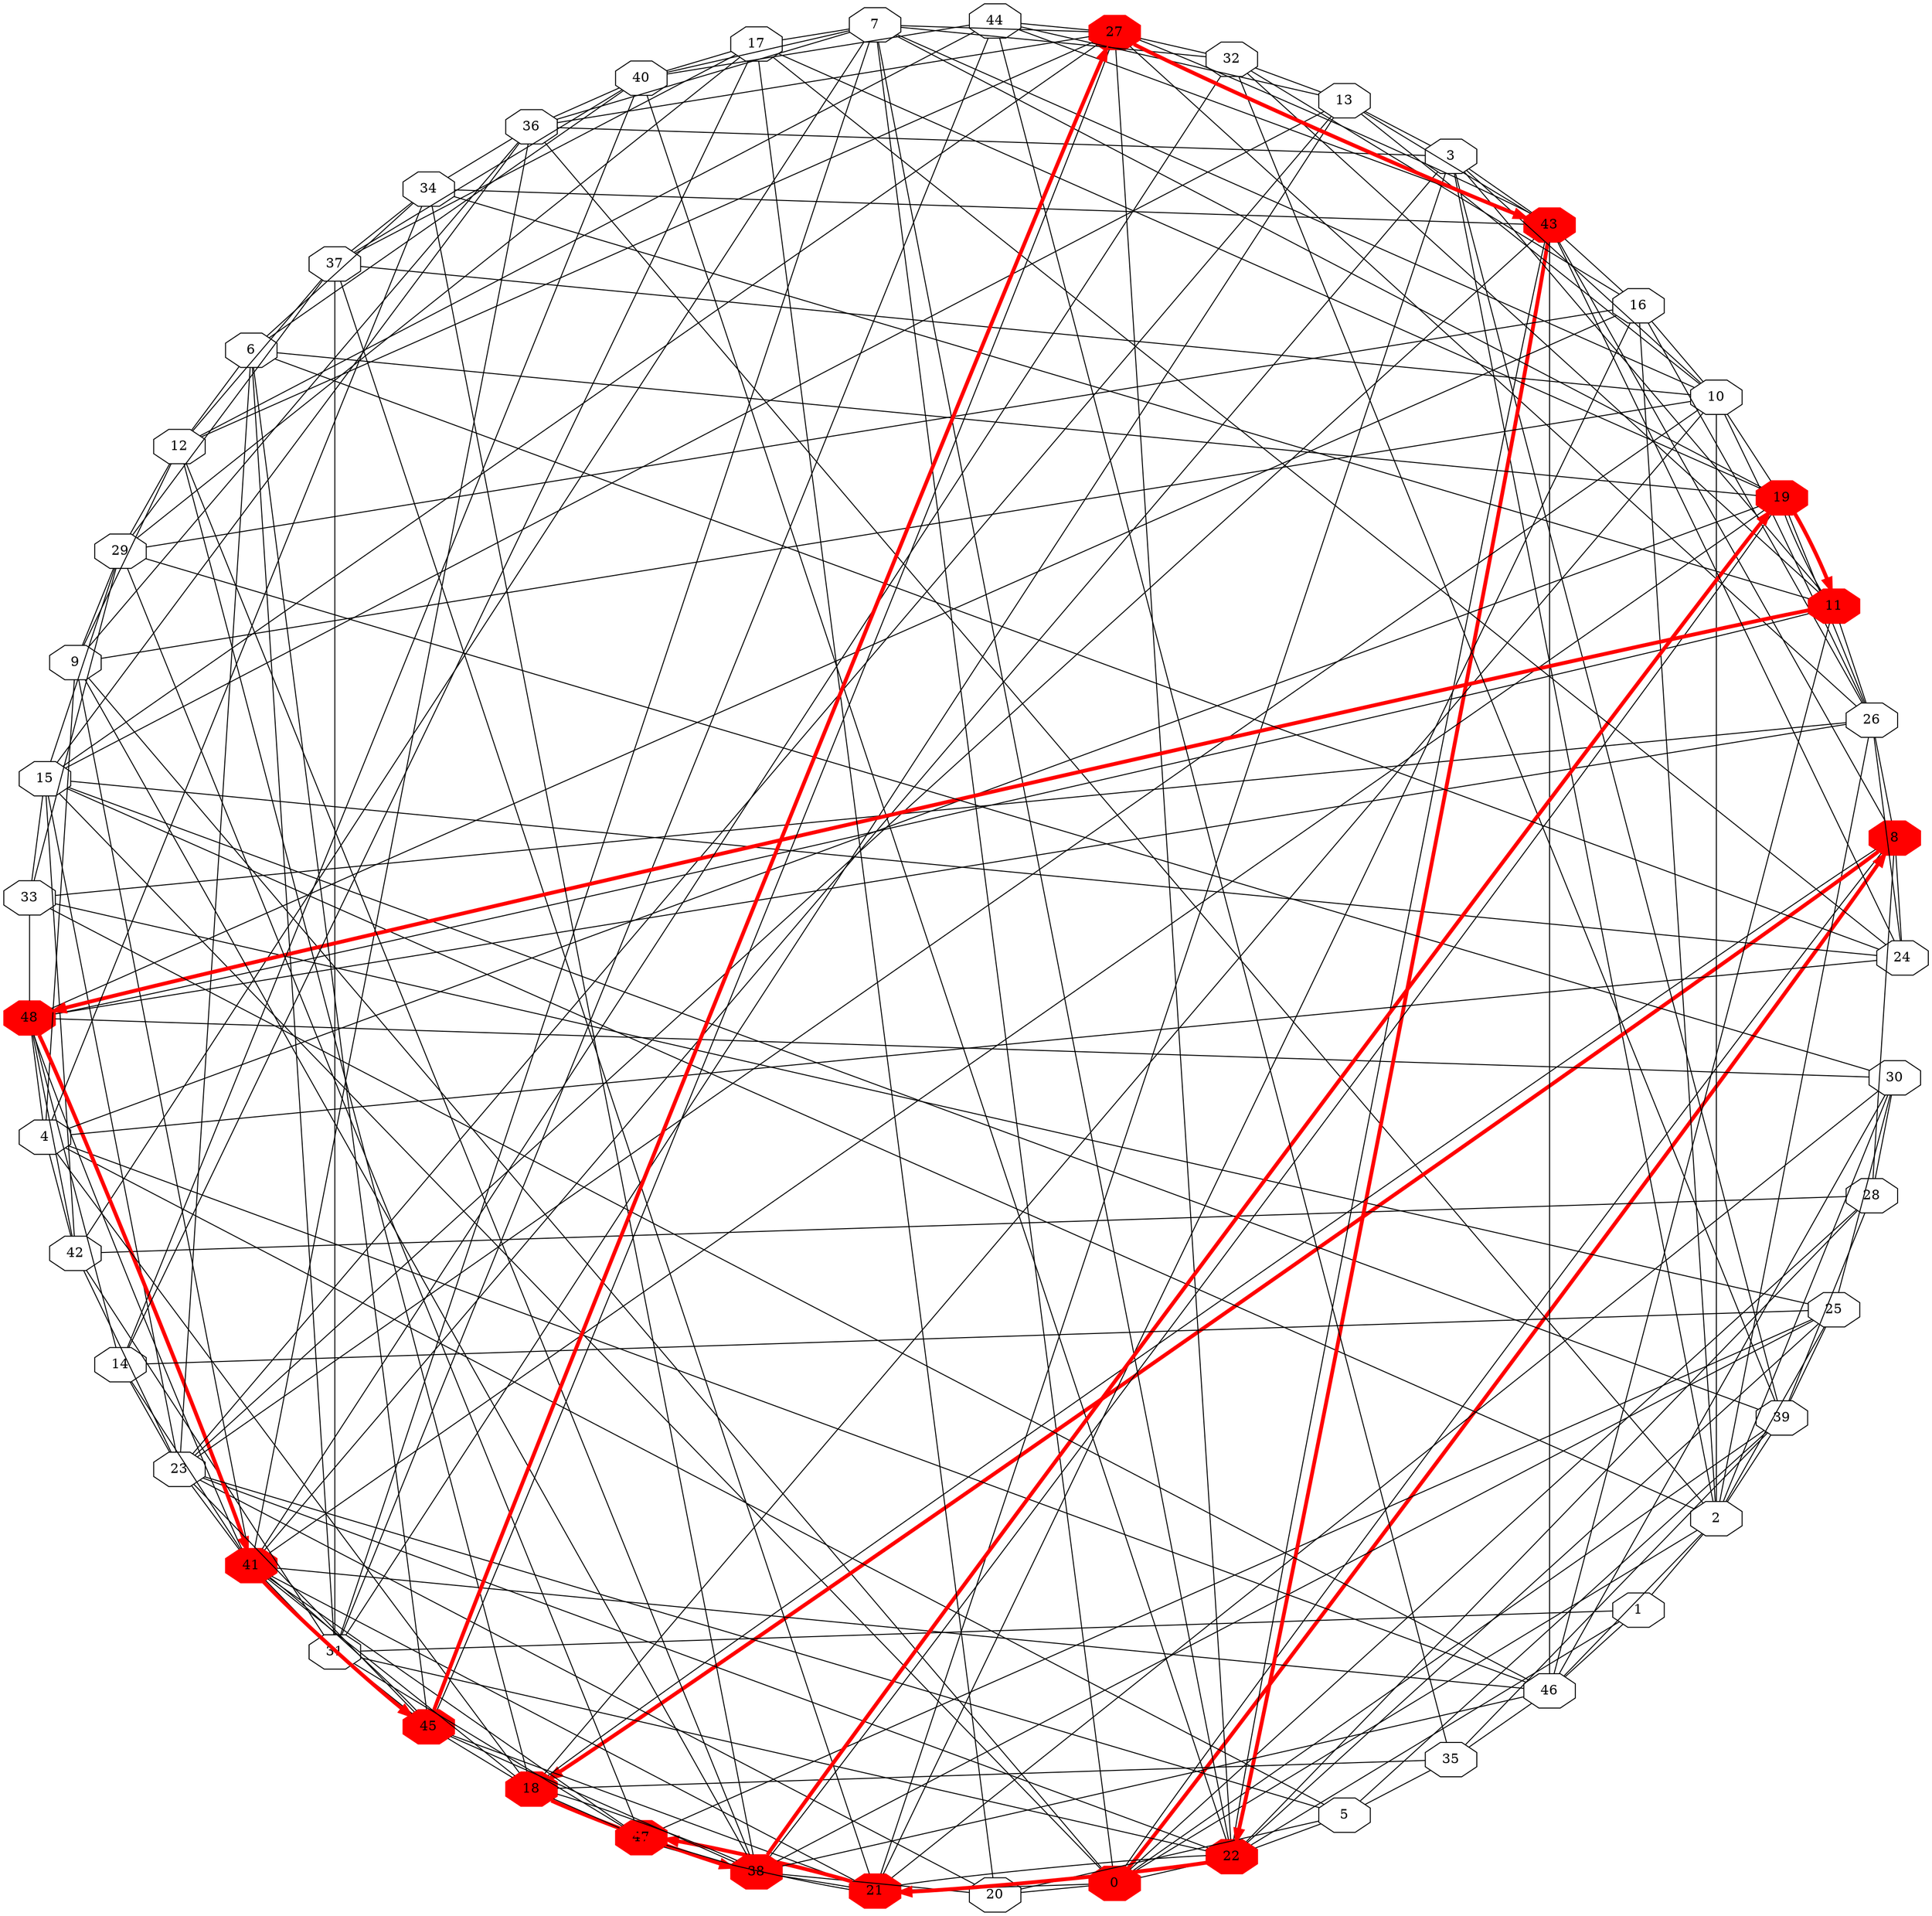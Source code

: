 digraph D {
	layout="circo";
	node [shape = octagon];
	0 -> 2 [arrowhead=none];
	0 -> 7 [arrowhead=none];
	0 -> 8 [arrowhead=none];
	0 -> 9 [arrowhead=none];
	0 -> 15 [arrowhead=none];
	0 -> 20 [arrowhead=none];
	0 -> 21 [arrowhead=none];
	0 -> 22 [arrowhead=none];
	0 -> 28 [arrowhead=none];
	0 -> 39 [arrowhead=none];
	1 -> 2 [arrowhead=none];
	1 -> 22 [arrowhead=none];
	1 -> 31 [arrowhead=none];
	1 -> 46 [arrowhead=none];
	2 -> 3 [arrowhead=none];
	2 -> 25 [arrowhead=none];
	2 -> 26 [arrowhead=none];
	2 -> 30 [arrowhead=none];
	2 -> 36 [arrowhead=none];
	2 -> 39 [arrowhead=none];
	2 -> 46 [arrowhead=none];
	3 -> 36 [arrowhead=none];
	3 -> 39 [arrowhead=none];
	3 -> 41 [arrowhead=none];
	3 -> 43 [arrowhead=none];
	4 -> 5 [arrowhead=none];
	4 -> 9 [arrowhead=none];
	4 -> 42 [arrowhead=none];
	4 -> 46 [arrowhead=none];
	4 -> 48 [arrowhead=none];
	10 -> 2 [arrowhead=none];
	10 -> 3 [arrowhead=none];
	10 -> 7 [arrowhead=none];
	10 -> 9 [arrowhead=none];
	10 -> 13 [arrowhead=none];
	10 -> 16 [arrowhead=none];
	10 -> 18 [arrowhead=none];
	10 -> 19 [arrowhead=none];
	10 -> 23 [arrowhead=none];
	10 -> 26 [arrowhead=none];
	10 -> 37 [arrowhead=none];
	11 -> 3 [arrowhead=none];
	11 -> 19 [arrowhead=none];
	11 -> 26 [arrowhead=none];
	11 -> 32 [arrowhead=none];
	11 -> 34 [arrowhead=none];
	11 -> 46 [arrowhead=none];
	11 -> 48 [arrowhead=none];
	12 -> 6 [arrowhead=none];
	12 -> 9 [arrowhead=none];
	12 -> 18 [arrowhead=none];
	12 -> 27 [arrowhead=none];
	12 -> 29 [arrowhead=none];
	12 -> 37 [arrowhead=none];
	12 -> 38 [arrowhead=none];
	12 -> 44 [arrowhead=none];
	13 -> 3 [arrowhead=none];
	13 -> 15 [arrowhead=none];
	13 -> 23 [arrowhead=none];
	13 -> 31 [arrowhead=none];
	13 -> 32 [arrowhead=none];
	13 -> 43 [arrowhead=none];
	13 -> 44 [arrowhead=none];
	14 -> 17 [arrowhead=none];
	14 -> 23 [arrowhead=none];
	14 -> 25 [arrowhead=none];
	14 -> 40 [arrowhead=none];
	14 -> 41 [arrowhead=none];
	14 -> 48 [arrowhead=none];
	15 -> 2 [arrowhead=none];
	15 -> 23 [arrowhead=none];
	15 -> 24 [arrowhead=none];
	15 -> 27 [arrowhead=none];
	15 -> 29 [arrowhead=none];
	15 -> 33 [arrowhead=none];
	15 -> 36 [arrowhead=none];
	15 -> 39 [arrowhead=none];
	15 -> 42 [arrowhead=none];
	16 -> 2 [arrowhead=none];
	16 -> 21 [arrowhead=none];
	16 -> 26 [arrowhead=none];
	16 -> 29 [arrowhead=none];
	16 -> 32 [arrowhead=none];
	16 -> 43 [arrowhead=none];
	16 -> 48 [arrowhead=none];
	17 -> 7 [arrowhead=none];
	17 -> 19 [arrowhead=none];
	17 -> 20 [arrowhead=none];
	17 -> 24 [arrowhead=none];
	17 -> 29 [arrowhead=none];
	17 -> 37 [arrowhead=none];
	17 -> 40 [arrowhead=none];
	18 -> 4 [arrowhead=none];
	18 -> 8 [arrowhead=none];
	18 -> 35 [arrowhead=none];
	18 -> 38 [arrowhead=none];
	18 -> 41 [arrowhead=none];
	18 -> 45 [arrowhead=none];
	18 -> 47 [arrowhead=none];
	19 -> 4 [arrowhead=none];
	19 -> 6 [arrowhead=none];
	19 -> 7 [arrowhead=none];
	19 -> 26 [arrowhead=none];
	19 -> 38 [arrowhead=none];
	19 -> 41 [arrowhead=none];
	20 -> 5 [arrowhead=none];
	20 -> 23 [arrowhead=none];
	20 -> 38 [arrowhead=none];
	21 -> 3 [arrowhead=none];
	21 -> 22 [arrowhead=none];
	21 -> 30 [arrowhead=none];
	21 -> 37 [arrowhead=none];
	21 -> 38 [arrowhead=none];
	21 -> 41 [arrowhead=none];
	21 -> 45 [arrowhead=none];
	21 -> 47 [arrowhead=none];
	22 -> 5 [arrowhead=none];
	22 -> 7 [arrowhead=none];
	22 -> 23 [arrowhead=none];
	22 -> 25 [arrowhead=none];
	22 -> 27 [arrowhead=none];
	22 -> 28 [arrowhead=none];
	22 -> 31 [arrowhead=none];
	22 -> 40 [arrowhead=none];
	22 -> 43 [arrowhead=none];
	23 -> 5 [arrowhead=none];
	23 -> 6 [arrowhead=none];
	23 -> 41 [arrowhead=none];
	23 -> 42 [arrowhead=none];
	23 -> 43 [arrowhead=none];
	23 -> 45 [arrowhead=none];
	24 -> 4 [arrowhead=none];
	24 -> 6 [arrowhead=none];
	24 -> 8 [arrowhead=none];
	24 -> 26 [arrowhead=none];
	24 -> 43 [arrowhead=none];
	25 -> 30 [arrowhead=none];
	25 -> 33 [arrowhead=none];
	25 -> 38 [arrowhead=none];
	25 -> 39 [arrowhead=none];
	25 -> 47 [arrowhead=none];
	26 -> 8 [arrowhead=none];
	26 -> 27 [arrowhead=none];
	26 -> 33 [arrowhead=none];
	26 -> 48 [arrowhead=none];
	27 -> 7 [arrowhead=none];
	27 -> 32 [arrowhead=none];
	27 -> 36 [arrowhead=none];
	27 -> 43 [arrowhead=none];
	27 -> 44 [arrowhead=none];
	27 -> 45 [arrowhead=none];
	28 -> 8 [arrowhead=none];
	28 -> 30 [arrowhead=none];
	28 -> 39 [arrowhead=none];
	28 -> 42 [arrowhead=none];
	29 -> 9 [arrowhead=none];
	29 -> 30 [arrowhead=none];
	29 -> 33 [arrowhead=none];
	29 -> 37 [arrowhead=none];
	29 -> 47 [arrowhead=none];
	30 -> 46 [arrowhead=none];
	30 -> 48 [arrowhead=none];
	31 -> 6 [arrowhead=none];
	31 -> 7 [arrowhead=none];
	31 -> 37 [arrowhead=none];
	31 -> 41 [arrowhead=none];
	31 -> 42 [arrowhead=none];
	31 -> 44 [arrowhead=none];
	31 -> 45 [arrowhead=none];
	31 -> 47 [arrowhead=none];
	32 -> 7 [arrowhead=none];
	32 -> 39 [arrowhead=none];
	32 -> 41 [arrowhead=none];
	33 -> 46 [arrowhead=none];
	33 -> 48 [arrowhead=none];
	34 -> 4 [arrowhead=none];
	34 -> 6 [arrowhead=none];
	34 -> 36 [arrowhead=none];
	34 -> 37 [arrowhead=none];
	34 -> 38 [arrowhead=none];
	34 -> 43 [arrowhead=none];
	35 -> 5 [arrowhead=none];
	35 -> 39 [arrowhead=none];
	35 -> 44 [arrowhead=none];
	35 -> 46 [arrowhead=none];
	36 -> 7 [arrowhead=none];
	36 -> 9 [arrowhead=none];
	36 -> 40 [arrowhead=none];
	36 -> 41 [arrowhead=none];
	37 -> 40 [arrowhead=none];
	38 -> 9 [arrowhead=none];
	38 -> 45 [arrowhead=none];
	38 -> 46 [arrowhead=none];
	38 -> 47 [arrowhead=none];
	39 -> 5 [arrowhead=none];
	40 -> 6 [arrowhead=none];
	40 -> 7 [arrowhead=none];
	40 -> 44 [arrowhead=none];
	41 -> 9 [arrowhead=none];
	41 -> 45 [arrowhead=none];
	41 -> 46 [arrowhead=none];
	41 -> 47 [arrowhead=none];
	41 -> 48 [arrowhead=none];
	42 -> 7 [arrowhead=none];
	42 -> 48 [arrowhead=none];
	43 -> 8 [arrowhead=none];
	43 -> 44 [arrowhead=none];
	43 -> 46 [arrowhead=none];
	45 -> 6 [arrowhead=none];
	0 -> 8 [penwidth=4, color="red"];
	8 -> 18 [penwidth=4, color="red"];
	18 -> 38 [penwidth=4, color="red"];
	38 -> 19 [penwidth=4, color="red"];
	19 -> 11 [penwidth=4, color="red"];
	11 -> 48 [penwidth=4, color="red"];
	48 -> 41 [penwidth=4, color="red"];
	41 -> 45 [penwidth=4, color="red"];
	45 -> 27 [penwidth=4, color="red"];
	27 -> 43 [penwidth=4, color="red"];
	43 -> 22 [penwidth=4, color="red"];
	22 -> 21 [penwidth=4, color="red"];
	21 -> 47 [penwidth=4, color="red"];
	0, 8, 18, 38, 19, 11, 48, 41, 45, 27, 43, 22, 21, 47 [shape = octagon, fillcolor=red, style=filled, color=red];
}
